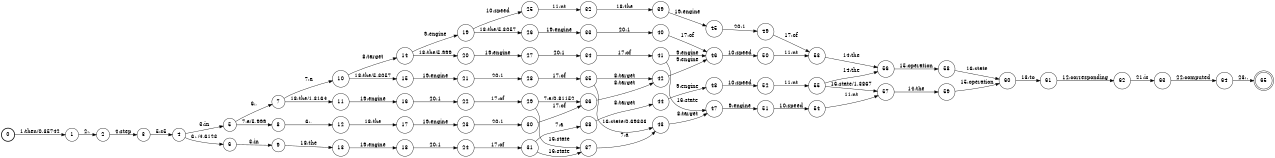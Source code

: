 digraph FST {
rankdir = LR;
size = "8.5,11";
label = "";
center = 1;
orientation = Portrait;
ranksep = "0.4";
nodesep = "0.25";
0 [label = "0", shape = circle, style = bold, fontsize = 14]
	0 -> 1 [label = "1:then/0.35742", fontsize = 14];
1 [label = "1", shape = circle, style = solid, fontsize = 14]
	1 -> 2 [label = "2:,", fontsize = 14];
2 [label = "2", shape = circle, style = solid, fontsize = 14]
	2 -> 3 [label = "4:step", fontsize = 14];
3 [label = "3", shape = circle, style = solid, fontsize = 14]
	3 -> 4 [label = "5:s5", fontsize = 14];
4 [label = "4", shape = circle, style = solid, fontsize = 14]
	4 -> 6 [label = "6:,/4.6123", fontsize = 14];
	4 -> 5 [label = "3:in", fontsize = 14];
5 [label = "5", shape = circle, style = solid, fontsize = 14]
	5 -> 7 [label = "6:,", fontsize = 14];
	5 -> 8 [label = "7:a/5.999", fontsize = 14];
6 [label = "6", shape = circle, style = solid, fontsize = 14]
	6 -> 9 [label = "3:in", fontsize = 14];
7 [label = "7", shape = circle, style = solid, fontsize = 14]
	7 -> 10 [label = "7:a", fontsize = 14];
	7 -> 11 [label = "18:the/1.3164", fontsize = 14];
8 [label = "8", shape = circle, style = solid, fontsize = 14]
	8 -> 12 [label = "6:,", fontsize = 14];
9 [label = "9", shape = circle, style = solid, fontsize = 14]
	9 -> 13 [label = "18:the", fontsize = 14];
10 [label = "10", shape = circle, style = solid, fontsize = 14]
	10 -> 14 [label = "8:target", fontsize = 14];
	10 -> 15 [label = "18:the/5.3057", fontsize = 14];
11 [label = "11", shape = circle, style = solid, fontsize = 14]
	11 -> 16 [label = "19:engine", fontsize = 14];
12 [label = "12", shape = circle, style = solid, fontsize = 14]
	12 -> 17 [label = "18:the", fontsize = 14];
13 [label = "13", shape = circle, style = solid, fontsize = 14]
	13 -> 18 [label = "19:engine", fontsize = 14];
14 [label = "14", shape = circle, style = solid, fontsize = 14]
	14 -> 20 [label = "18:the/5.999", fontsize = 14];
	14 -> 19 [label = "9:engine", fontsize = 14];
15 [label = "15", shape = circle, style = solid, fontsize = 14]
	15 -> 21 [label = "19:engine", fontsize = 14];
16 [label = "16", shape = circle, style = solid, fontsize = 14]
	16 -> 22 [label = "20:1", fontsize = 14];
17 [label = "17", shape = circle, style = solid, fontsize = 14]
	17 -> 23 [label = "19:engine", fontsize = 14];
18 [label = "18", shape = circle, style = solid, fontsize = 14]
	18 -> 24 [label = "20:1", fontsize = 14];
19 [label = "19", shape = circle, style = solid, fontsize = 14]
	19 -> 25 [label = "10:speed", fontsize = 14];
	19 -> 26 [label = "18:the/5.3057", fontsize = 14];
20 [label = "20", shape = circle, style = solid, fontsize = 14]
	20 -> 27 [label = "19:engine", fontsize = 14];
21 [label = "21", shape = circle, style = solid, fontsize = 14]
	21 -> 28 [label = "20:1", fontsize = 14];
22 [label = "22", shape = circle, style = solid, fontsize = 14]
	22 -> 29 [label = "17:of", fontsize = 14];
23 [label = "23", shape = circle, style = solid, fontsize = 14]
	23 -> 30 [label = "20:1", fontsize = 14];
24 [label = "24", shape = circle, style = solid, fontsize = 14]
	24 -> 31 [label = "17:of", fontsize = 14];
25 [label = "25", shape = circle, style = solid, fontsize = 14]
	25 -> 32 [label = "11:nt", fontsize = 14];
26 [label = "26", shape = circle, style = solid, fontsize = 14]
	26 -> 33 [label = "19:engine", fontsize = 14];
27 [label = "27", shape = circle, style = solid, fontsize = 14]
	27 -> 34 [label = "20:1", fontsize = 14];
28 [label = "28", shape = circle, style = solid, fontsize = 14]
	28 -> 35 [label = "17:of", fontsize = 14];
29 [label = "29", shape = circle, style = solid, fontsize = 14]
	29 -> 36 [label = "7:a/0.81152", fontsize = 14];
	29 -> 37 [label = "16:state", fontsize = 14];
30 [label = "30", shape = circle, style = solid, fontsize = 14]
	30 -> 36 [label = "17:of", fontsize = 14];
31 [label = "31", shape = circle, style = solid, fontsize = 14]
	31 -> 38 [label = "7:a", fontsize = 14];
	31 -> 37 [label = "16:state", fontsize = 14];
32 [label = "32", shape = circle, style = solid, fontsize = 14]
	32 -> 39 [label = "18:the", fontsize = 14];
33 [label = "33", shape = circle, style = solid, fontsize = 14]
	33 -> 40 [label = "20:1", fontsize = 14];
34 [label = "34", shape = circle, style = solid, fontsize = 14]
	34 -> 41 [label = "17:of", fontsize = 14];
35 [label = "35", shape = circle, style = solid, fontsize = 14]
	35 -> 42 [label = "8:target", fontsize = 14];
	35 -> 43 [label = "16:state/0.69336", fontsize = 14];
36 [label = "36", shape = circle, style = solid, fontsize = 14]
	36 -> 42 [label = "8:target", fontsize = 14];
37 [label = "37", shape = circle, style = solid, fontsize = 14]
	37 -> 43 [label = "7:a", fontsize = 14];
38 [label = "38", shape = circle, style = solid, fontsize = 14]
	38 -> 44 [label = "8:target", fontsize = 14];
39 [label = "39", shape = circle, style = solid, fontsize = 14]
	39 -> 45 [label = "19:engine", fontsize = 14];
40 [label = "40", shape = circle, style = solid, fontsize = 14]
	40 -> 46 [label = "17:of", fontsize = 14];
41 [label = "41", shape = circle, style = solid, fontsize = 14]
	41 -> 47 [label = "16:state", fontsize = 14];
	41 -> 46 [label = "9:engine", fontsize = 14];
42 [label = "42", shape = circle, style = solid, fontsize = 14]
	42 -> 46 [label = "9:engine", fontsize = 14];
43 [label = "43", shape = circle, style = solid, fontsize = 14]
	43 -> 47 [label = "8:target", fontsize = 14];
44 [label = "44", shape = circle, style = solid, fontsize = 14]
	44 -> 48 [label = "9:engine", fontsize = 14];
45 [label = "45", shape = circle, style = solid, fontsize = 14]
	45 -> 49 [label = "20:1", fontsize = 14];
46 [label = "46", shape = circle, style = solid, fontsize = 14]
	46 -> 50 [label = "10:speed", fontsize = 14];
47 [label = "47", shape = circle, style = solid, fontsize = 14]
	47 -> 51 [label = "9:engine", fontsize = 14];
48 [label = "48", shape = circle, style = solid, fontsize = 14]
	48 -> 52 [label = "10:speed", fontsize = 14];
49 [label = "49", shape = circle, style = solid, fontsize = 14]
	49 -> 53 [label = "17:of", fontsize = 14];
50 [label = "50", shape = circle, style = solid, fontsize = 14]
	50 -> 53 [label = "11:nt", fontsize = 14];
51 [label = "51", shape = circle, style = solid, fontsize = 14]
	51 -> 54 [label = "10:speed", fontsize = 14];
52 [label = "52", shape = circle, style = solid, fontsize = 14]
	52 -> 55 [label = "11:nt", fontsize = 14];
53 [label = "53", shape = circle, style = solid, fontsize = 14]
	53 -> 56 [label = "14:the", fontsize = 14];
54 [label = "54", shape = circle, style = solid, fontsize = 14]
	54 -> 57 [label = "11:nt", fontsize = 14];
55 [label = "55", shape = circle, style = solid, fontsize = 14]
	55 -> 57 [label = "16:state/1.3867", fontsize = 14];
	55 -> 56 [label = "14:the", fontsize = 14];
56 [label = "56", shape = circle, style = solid, fontsize = 14]
	56 -> 58 [label = "15:operation", fontsize = 14];
57 [label = "57", shape = circle, style = solid, fontsize = 14]
	57 -> 59 [label = "14:the", fontsize = 14];
58 [label = "58", shape = circle, style = solid, fontsize = 14]
	58 -> 60 [label = "16:state", fontsize = 14];
59 [label = "59", shape = circle, style = solid, fontsize = 14]
	59 -> 60 [label = "15:operation", fontsize = 14];
60 [label = "60", shape = circle, style = solid, fontsize = 14]
	60 -> 61 [label = "13:to", fontsize = 14];
61 [label = "61", shape = circle, style = solid, fontsize = 14]
	61 -> 62 [label = "12:corresponding", fontsize = 14];
62 [label = "62", shape = circle, style = solid, fontsize = 14]
	62 -> 63 [label = "21:is", fontsize = 14];
63 [label = "63", shape = circle, style = solid, fontsize = 14]
	63 -> 64 [label = "22:computed", fontsize = 14];
64 [label = "64", shape = circle, style = solid, fontsize = 14]
	64 -> 65 [label = "23:.", fontsize = 14];
65 [label = "65", shape = doublecircle, style = solid, fontsize = 14]
}
